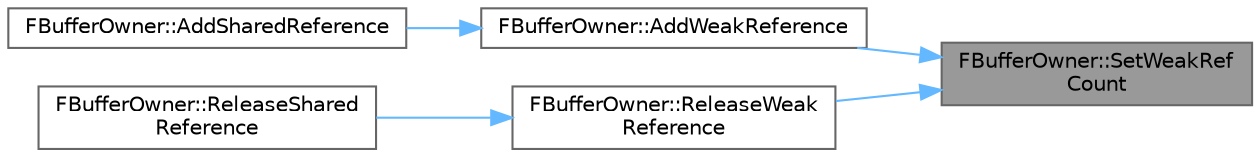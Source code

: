 digraph "FBufferOwner::SetWeakRefCount"
{
 // INTERACTIVE_SVG=YES
 // LATEX_PDF_SIZE
  bgcolor="transparent";
  edge [fontname=Helvetica,fontsize=10,labelfontname=Helvetica,labelfontsize=10];
  node [fontname=Helvetica,fontsize=10,shape=box,height=0.2,width=0.4];
  rankdir="RL";
  Node1 [id="Node000001",label="FBufferOwner::SetWeakRef\lCount",height=0.2,width=0.4,color="gray40", fillcolor="grey60", style="filled", fontcolor="black",tooltip=" "];
  Node1 -> Node2 [id="edge1_Node000001_Node000002",dir="back",color="steelblue1",style="solid",tooltip=" "];
  Node2 [id="Node000002",label="FBufferOwner::AddWeakReference",height=0.2,width=0.4,color="grey40", fillcolor="white", style="filled",URL="$d3/d0f/classFBufferOwner.html#a0c94574dd395bf05b0de03b24af1d503",tooltip=" "];
  Node2 -> Node3 [id="edge2_Node000002_Node000003",dir="back",color="steelblue1",style="solid",tooltip=" "];
  Node3 [id="Node000003",label="FBufferOwner::AddSharedReference",height=0.2,width=0.4,color="grey40", fillcolor="white", style="filled",URL="$d3/d0f/classFBufferOwner.html#a1214f4093ed965e742a2ae4d50784e68",tooltip=" "];
  Node1 -> Node4 [id="edge3_Node000001_Node000004",dir="back",color="steelblue1",style="solid",tooltip=" "];
  Node4 [id="Node000004",label="FBufferOwner::ReleaseWeak\lReference",height=0.2,width=0.4,color="grey40", fillcolor="white", style="filled",URL="$d3/d0f/classFBufferOwner.html#abd770b622d4a2a299168cad03bcb4e8b",tooltip=" "];
  Node4 -> Node5 [id="edge4_Node000004_Node000005",dir="back",color="steelblue1",style="solid",tooltip=" "];
  Node5 [id="Node000005",label="FBufferOwner::ReleaseShared\lReference",height=0.2,width=0.4,color="grey40", fillcolor="white", style="filled",URL="$d3/d0f/classFBufferOwner.html#a3e0ad05bad54fc2dc2565ffba3a5b57a",tooltip=" "];
}
